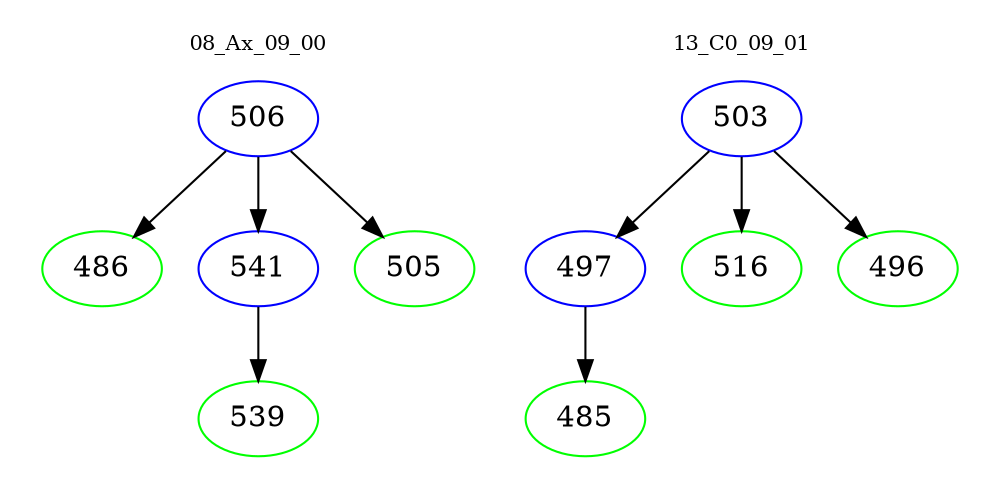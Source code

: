 digraph{
subgraph cluster_0 {
color = white
label = "08_Ax_09_00";
fontsize=10;
T0_506 [label="506", color="blue"]
T0_506 -> T0_486 [color="black"]
T0_486 [label="486", color="green"]
T0_506 -> T0_541 [color="black"]
T0_541 [label="541", color="blue"]
T0_541 -> T0_539 [color="black"]
T0_539 [label="539", color="green"]
T0_506 -> T0_505 [color="black"]
T0_505 [label="505", color="green"]
}
subgraph cluster_1 {
color = white
label = "13_C0_09_01";
fontsize=10;
T1_503 [label="503", color="blue"]
T1_503 -> T1_497 [color="black"]
T1_497 [label="497", color="blue"]
T1_497 -> T1_485 [color="black"]
T1_485 [label="485", color="green"]
T1_503 -> T1_516 [color="black"]
T1_516 [label="516", color="green"]
T1_503 -> T1_496 [color="black"]
T1_496 [label="496", color="green"]
}
}
